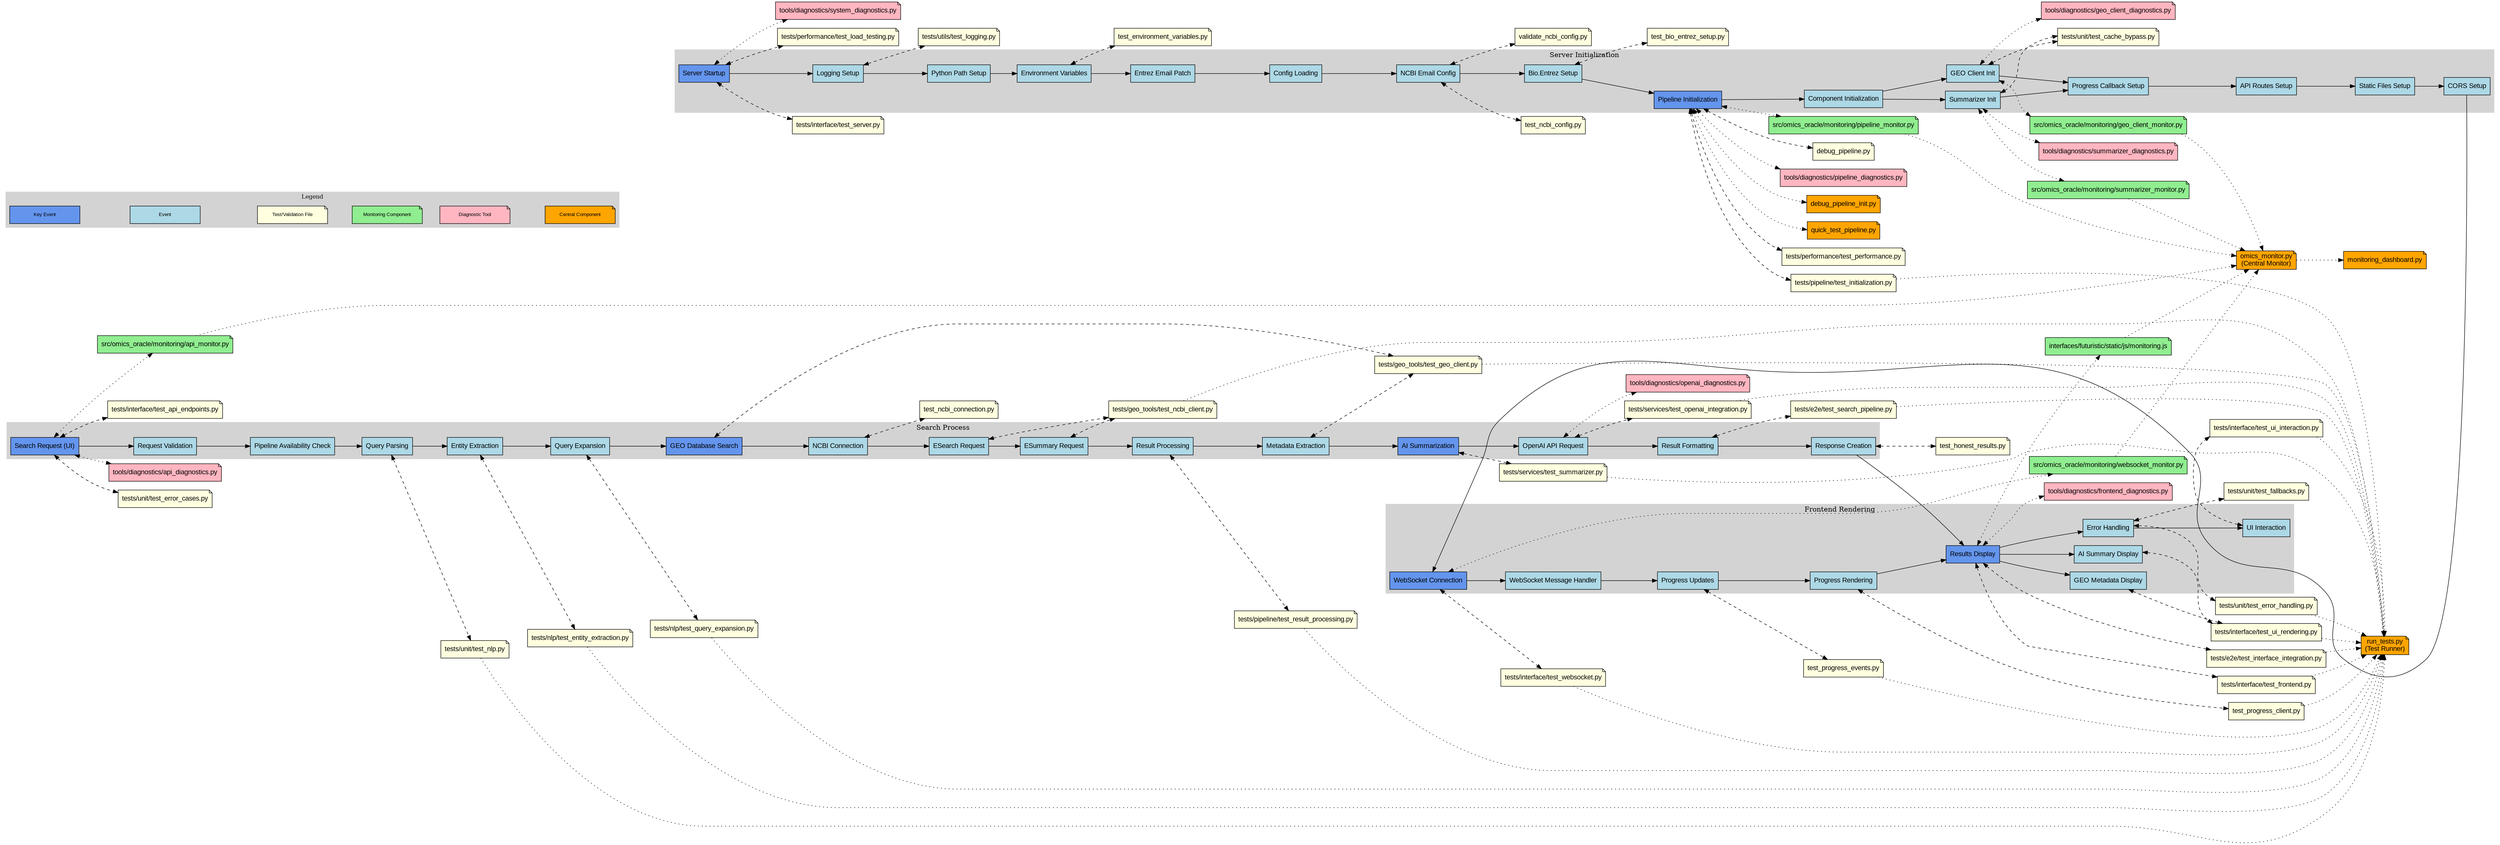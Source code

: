 digraph "OmicsOracle Comprehensive Event Flow and Validation" {
    rankdir=LR;
    node [shape=box, style="filled", color="black", fillcolor="lightblue", fontname="Arial"];
    edge [fontname="Arial", fontsize=10];
    
    /* Define subgraphs for different stages */
    
    subgraph cluster_server {
        label="Server Initialization";
        style=filled;
        color=lightgrey;
        fontsize=14;
        
        server_start [label="Server Startup", fillcolor="cornflowerblue"];
        logging_setup [label="Logging Setup"];
        path_setup [label="Python Path Setup"];
        env_vars [label="Environment Variables"];
        entrez_patch [label="Entrez Email Patch"];
        config_load [label="Config Loading"];
        ncbi_email_config [label="NCBI Email Config"];
        bio_entrez_setup [label="Bio.Entrez Setup"];
        pipeline_init [label="Pipeline Initialization", fillcolor="cornflowerblue"];
        component_init [label="Component Initialization"];
        geo_client_init [label="GEO Client Init"];
        summarizer_init [label="Summarizer Init"];
        progress_callback [label="Progress Callback Setup"];
        route_setup [label="API Routes Setup"];
        static_files [label="Static Files Setup"];
        cors_setup [label="CORS Setup"];
    }
    
    subgraph cluster_search {
        label="Search Process";
        style=filled;
        color=lightgrey;
        fontsize=14;
        
        search_request [label="Search Request (UI)", fillcolor="cornflowerblue"];
        request_validation [label="Request Validation"];
        pipeline_check [label="Pipeline Availability Check"];
        query_parsing [label="Query Parsing"];
        entity_extraction [label="Entity Extraction"];
        query_expansion [label="Query Expansion"];
        geo_search [label="GEO Database Search", fillcolor="cornflowerblue"];
        ncbi_connection [label="NCBI Connection"];
        esearch_request [label="ESearch Request"];
        esummary_request [label="ESummary Request"];
        result_processing [label="Result Processing"];
        metadata_extraction [label="Metadata Extraction"];
        summarization [label="AI Summarization", fillcolor="cornflowerblue"];
        openai_request [label="OpenAI API Request"];
        result_formatting [label="Result Formatting"];
        response_creation [label="Response Creation"];
    }
    
    subgraph cluster_frontend {
        label="Frontend Rendering";
        style=filled;
        color=lightgrey;
        fontsize=14;
        
        websocket_connect [label="WebSocket Connection", fillcolor="cornflowerblue"];
        websocket_handler [label="WebSocket Message Handler"];
        progress_updates [label="Progress Updates"];
        progress_rendering [label="Progress Rendering"];
        results_display [label="Results Display", fillcolor="cornflowerblue"];
        geo_display [label="GEO Metadata Display"];
        summary_display [label="AI Summary Display"];
        error_handling [label="Error Handling"];
        ui_interaction [label="UI Interaction"];
    }
    
    /* Define connections between nodes */
    
    /* Server Initialization Flow */
    server_start -> logging_setup;
    logging_setup -> path_setup;
    path_setup -> env_vars;
    env_vars -> entrez_patch;
    entrez_patch -> config_load;
    config_load -> ncbi_email_config;
    ncbi_email_config -> bio_entrez_setup;
    bio_entrez_setup -> pipeline_init;
    pipeline_init -> component_init;
    component_init -> geo_client_init;
    component_init -> summarizer_init;
    geo_client_init -> progress_callback;
    summarizer_init -> progress_callback;
    progress_callback -> route_setup;
    route_setup -> static_files;
    static_files -> cors_setup;
    
    /* Search Process Flow */
    search_request -> request_validation;
    request_validation -> pipeline_check;
    pipeline_check -> query_parsing;
    query_parsing -> entity_extraction;
    entity_extraction -> query_expansion;
    query_expansion -> geo_search;
    geo_search -> ncbi_connection;
    ncbi_connection -> esearch_request;
    esearch_request -> esummary_request;
    esummary_request -> result_processing;
    result_processing -> metadata_extraction;
    metadata_extraction -> summarization;
    summarization -> openai_request;
    openai_request -> result_formatting;
    result_formatting -> response_creation;
    
    /* Frontend Flow */
    cors_setup -> websocket_connect [constraint=false];
    websocket_connect -> websocket_handler;
    websocket_handler -> progress_updates;
    progress_updates -> progress_rendering;
    response_creation -> results_display;
    results_display -> geo_display;
    results_display -> summary_display;
    progress_rendering -> results_display;
    results_display -> error_handling;
    error_handling -> ui_interaction;
    
    /* Add validation files as side nodes with dashed connections */
    
    /* Server Initialization Validation */
    test_server [label="tests/interface/test_server.py", shape=note, fillcolor="lightyellow"];
    test_pipeline_init [label="tests/pipeline/test_initialization.py", shape=note, fillcolor="lightyellow"];
    test_ncbi_config [label="test_ncbi_config.py", shape=note, fillcolor="lightyellow"];
    test_bio_entrez [label="test_bio_entrez_setup.py", shape=note, fillcolor="lightyellow"];
    test_env_vars [label="test_environment_variables.py", shape=note, fillcolor="lightyellow"];
    debug_pipeline [label="debug_pipeline.py", shape=note, fillcolor="lightyellow"];
    validate_ncbi_config [label="validate_ncbi_config.py", shape=note, fillcolor="lightyellow"];
    test_logging [label="tests/utils/test_logging.py", shape=note, fillcolor="lightyellow"];
    
    server_start -> test_server [style=dashed, dir=both];
    pipeline_init -> test_pipeline_init [style=dashed, dir=both];
    ncbi_email_config -> test_ncbi_config [style=dashed, dir=both];
    bio_entrez_setup -> test_bio_entrez [style=dashed, dir=both];
    env_vars -> test_env_vars [style=dashed, dir=both];
    pipeline_init -> debug_pipeline [style=dashed, dir=both];
    ncbi_email_config -> validate_ncbi_config [style=dashed, dir=both];
    logging_setup -> test_logging [style=dashed, dir=both];
    
    /* Search Process Validation */
    test_geo_client [label="tests/geo_tools/test_geo_client.py", shape=note, fillcolor="lightyellow"];
    test_ncbi_client [label="tests/geo_tools/test_ncbi_client.py", shape=note, fillcolor="lightyellow"];
    test_summarizer [label="tests/services/test_summarizer.py", shape=note, fillcolor="lightyellow"];
    test_nlp [label="tests/unit/test_nlp.py", shape=note, fillcolor="lightyellow"];
    test_entity_extraction [label="tests/nlp/test_entity_extraction.py", shape=note, fillcolor="lightyellow"];
    test_query_expansion [label="tests/nlp/test_query_expansion.py", shape=note, fillcolor="lightyellow"];
    test_search_pipeline [label="tests/e2e/test_search_pipeline.py", shape=note, fillcolor="lightyellow"];
    test_search_api [label="tests/interface/test_api_endpoints.py", shape=note, fillcolor="lightyellow"];
    test_ncbi_connection [label="test_ncbi_connection.py", shape=note, fillcolor="lightyellow"];
    test_result_processing [label="tests/pipeline/test_result_processing.py", shape=note, fillcolor="lightyellow"];
    test_openai_integration [label="tests/services/test_openai_integration.py", shape=note, fillcolor="lightyellow"];
    test_honest_results [label="test_honest_results.py", shape=note, fillcolor="lightyellow"];
    
    search_request -> test_search_api [style=dashed, dir=both];
    query_parsing -> test_nlp [style=dashed, dir=both];
    entity_extraction -> test_entity_extraction [style=dashed, dir=both];
    query_expansion -> test_query_expansion [style=dashed, dir=both];
    geo_search -> test_geo_client [style=dashed, dir=both];
    ncbi_connection -> test_ncbi_connection [style=dashed, dir=both];
    esearch_request -> test_ncbi_client [style=dashed, dir=both];
    esummary_request -> test_ncbi_client [style=dashed, dir=both];
    result_processing -> test_result_processing [style=dashed, dir=both];
    metadata_extraction -> test_geo_client [style=dashed, dir=both];
    summarization -> test_summarizer [style=dashed, dir=both];
    openai_request -> test_openai_integration [style=dashed, dir=both];
    result_formatting -> test_search_pipeline [style=dashed, dir=both];
    response_creation -> test_honest_results [style=dashed, dir=both];
    
    /* Frontend Validation */
    test_frontend [label="tests/interface/test_frontend.py", shape=note, fillcolor="lightyellow"];
    test_ui_rendering [label="tests/interface/test_ui_rendering.py", shape=note, fillcolor="lightyellow"];
    test_websocket [label="tests/interface/test_websocket.py", shape=note, fillcolor="lightyellow"];
    test_progress_events [label="test_progress_events.py", shape=note, fillcolor="lightyellow"];
    test_progress_client [label="test_progress_client.py", shape=note, fillcolor="lightyellow"];
    test_interface_integration [label="tests/e2e/test_interface_integration.py", shape=note, fillcolor="lightyellow"];
    test_error_handling [label="tests/unit/test_error_handling.py", shape=note, fillcolor="lightyellow"];
    test_ui_interaction [label="tests/interface/test_ui_interaction.py", shape=note, fillcolor="lightyellow"];
    
    websocket_connect -> test_websocket [style=dashed, dir=both];
    progress_updates -> test_progress_events [style=dashed, dir=both];
    progress_rendering -> test_progress_client [style=dashed, dir=both];
    results_display -> test_frontend [style=dashed, dir=both];
    geo_display -> test_ui_rendering [style=dashed, dir=both];
    summary_display -> test_ui_rendering [style=dashed, dir=both];
    results_display -> test_interface_integration [style=dashed, dir=both];
    error_handling -> test_error_handling [style=dashed, dir=both];
    ui_interaction -> test_ui_interaction [style=dashed, dir=both];
    
    /* Monitoring Components */
    pipeline_monitor [label="src/omics_oracle/monitoring/pipeline_monitor.py", shape=note, fillcolor="lightgreen"];
    geo_client_monitor [label="src/omics_oracle/monitoring/geo_client_monitor.py", shape=note, fillcolor="lightgreen"];
    summarizer_monitor [label="src/omics_oracle/monitoring/summarizer_monitor.py", shape=note, fillcolor="lightgreen"];
    api_monitor [label="src/omics_oracle/monitoring/api_monitor.py", shape=note, fillcolor="lightgreen"];
    websocket_monitor [label="src/omics_oracle/monitoring/websocket_monitor.py", shape=note, fillcolor="lightgreen"];
    ui_monitor [label="interfaces/futuristic/static/js/monitoring.js", shape=note, fillcolor="lightgreen"];
    
    pipeline_init -> pipeline_monitor [style=dotted, dir=both];
    geo_client_init -> geo_client_monitor [style=dotted, dir=both];
    summarizer_init -> summarizer_monitor [style=dotted, dir=both];
    search_request -> api_monitor [style=dotted, dir=both];
    websocket_connect -> websocket_monitor [style=dotted, dir=both];
    results_display -> ui_monitor [style=dotted, dir=both];
    
    /* Diagnostic Tools */
    system_diagnostics [label="tools/diagnostics/system_diagnostics.py", shape=note, fillcolor="lightpink"];
    api_diagnostics [label="tools/diagnostics/api_diagnostics.py", shape=note, fillcolor="lightpink"];
    frontend_diagnostics [label="tools/diagnostics/frontend_diagnostics.py", shape=note, fillcolor="lightpink"];
    pipeline_diagnostics [label="tools/diagnostics/pipeline_diagnostics.py", shape=note, fillcolor="lightpink"];
    geo_client_diagnostics [label="tools/diagnostics/geo_client_diagnostics.py", shape=note, fillcolor="lightpink"];
    summarizer_diagnostics [label="tools/diagnostics/summarizer_diagnostics.py", shape=note, fillcolor="lightpink"];
    openai_diagnostics [label="tools/diagnostics/openai_diagnostics.py", shape=note, fillcolor="lightpink"];
    
    server_start -> system_diagnostics [style=dotted, dir=both];
    search_request -> api_diagnostics [style=dotted, dir=both];
    results_display -> frontend_diagnostics [style=dotted, dir=both];
    pipeline_init -> pipeline_diagnostics [style=dotted, dir=both];
    geo_client_init -> geo_client_diagnostics [style=dotted, dir=both];
    summarizer_init -> summarizer_diagnostics [style=dotted, dir=both];
    openai_request -> openai_diagnostics [style=dotted, dir=both];
    
    /* Central Testing & Monitoring */
    omics_monitor [label="omics_monitor.py\n(Central Monitor)", shape=note, fillcolor="orange"];
    run_tests [label="run_tests.py\n(Test Runner)", shape=note, fillcolor="orange"];
    monitoring_dashboard [label="monitoring_dashboard.py", shape=note, fillcolor="orange"];
    debug_pipeline_init [label="debug_pipeline_init.py", shape=note, fillcolor="orange"];
    quick_test_pipeline [label="quick_test_pipeline.py", shape=note, fillcolor="orange"];
    
    pipeline_monitor -> omics_monitor [style=dotted];
    geo_client_monitor -> omics_monitor [style=dotted];
    summarizer_monitor -> omics_monitor [style=dotted];
    api_monitor -> omics_monitor [style=dotted];
    websocket_monitor -> omics_monitor [style=dotted];
    ui_monitor -> omics_monitor [style=dotted];
    
    omics_monitor -> monitoring_dashboard [style=dotted];
    
    pipeline_init -> debug_pipeline_init [style=dotted, dir=both];
    pipeline_init -> quick_test_pipeline [style=dotted, dir=both];
    
    test_pipeline_init -> run_tests [style=dotted];
    test_geo_client -> run_tests [style=dotted];
    test_summarizer -> run_tests [style=dotted];
    test_search_pipeline -> run_tests [style=dotted];
    test_frontend -> run_tests [style=dotted];
    test_interface_integration -> run_tests [style=dotted];
    test_nlp -> run_tests [style=dotted];
    test_entity_extraction -> run_tests [style=dotted];
    test_query_expansion -> run_tests [style=dotted];
    test_ncbi_client -> run_tests [style=dotted];
    test_result_processing -> run_tests [style=dotted];
    test_openai_integration -> run_tests [style=dotted];
    test_ui_rendering -> run_tests [style=dotted];
    test_websocket -> run_tests [style=dotted];
    test_progress_events -> run_tests [style=dotted];
    test_progress_client -> run_tests [style=dotted];
    test_error_handling -> run_tests [style=dotted];
    test_ui_interaction -> run_tests [style=dotted];
    
    /* Edge Cases and Performance Testing */
    test_performance [label="tests/performance/test_performance.py", shape=note, fillcolor="lightyellow"];
    test_load [label="tests/performance/test_load_testing.py", shape=note, fillcolor="lightyellow"];
    test_error_cases [label="tests/unit/test_error_cases.py", shape=note, fillcolor="lightyellow"];
    test_cache_bypass [label="tests/unit/test_cache_bypass.py", shape=note, fillcolor="lightyellow"];
    test_fallbacks [label="tests/unit/test_fallbacks.py", shape=note, fillcolor="lightyellow"];
    
    server_start -> test_load [style=dashed, dir=both];
    pipeline_init -> test_performance [style=dashed, dir=both];
    search_request -> test_error_cases [style=dashed, dir=both];
    geo_client_init -> test_cache_bypass [style=dashed, dir=both];
    summarizer_init -> test_cache_bypass [style=dashed, dir=both];
    error_handling -> test_fallbacks [style=dashed, dir=both];
    
    /* Legend */
    subgraph cluster_legend {
        label="Legend";
        fontsize=12;
        style=filled;
        color=lightgrey;
        
        node [shape=box, width=2, height=0.5, fontsize=10];
        
        key_event [label="Key Event", fillcolor="cornflowerblue"];
        normal_event [label="Event"];
        
        node [shape=note, width=2, height=0.5, fontsize=10];
        
        test_file [label="Test/Validation File", fillcolor="lightyellow"];
        monitor_file [label="Monitoring Component", fillcolor="lightgreen"];
        diagnostic_file [label="Diagnostic Tool", fillcolor="lightpink"];
        central_file [label="Central Component", fillcolor="orange"];
        
        /* Invisible edges for layout */
        key_event -> normal_event [style=invis];
        normal_event -> test_file [style=invis];
        test_file -> monitor_file [style=invis];
        monitor_file -> diagnostic_file [style=invis];
        diagnostic_file -> central_file [style=invis];
    }
}
